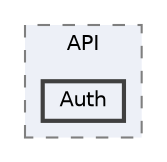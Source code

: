digraph "BLAZAM/Pages/API/Auth"
{
 // LATEX_PDF_SIZE
  bgcolor="transparent";
  edge [fontname=Helvetica,fontsize=10,labelfontname=Helvetica,labelfontsize=10];
  node [fontname=Helvetica,fontsize=10,shape=box,height=0.2,width=0.4];
  compound=true
  subgraph clusterdir_82e9259d0b8aa12a7831eb6c09d85ae7 {
    graph [ bgcolor="#edf0f7", pencolor="grey50", label="API", fontname=Helvetica,fontsize=10 style="filled,dashed", URL="dir_82e9259d0b8aa12a7831eb6c09d85ae7.html",tooltip=""]
  dir_524da8ea09c596b9e9b289c3ce855b2c [label="Auth", fillcolor="#edf0f7", color="grey25", style="filled,bold", URL="dir_524da8ea09c596b9e9b289c3ce855b2c.html",tooltip=""];
  }
}
